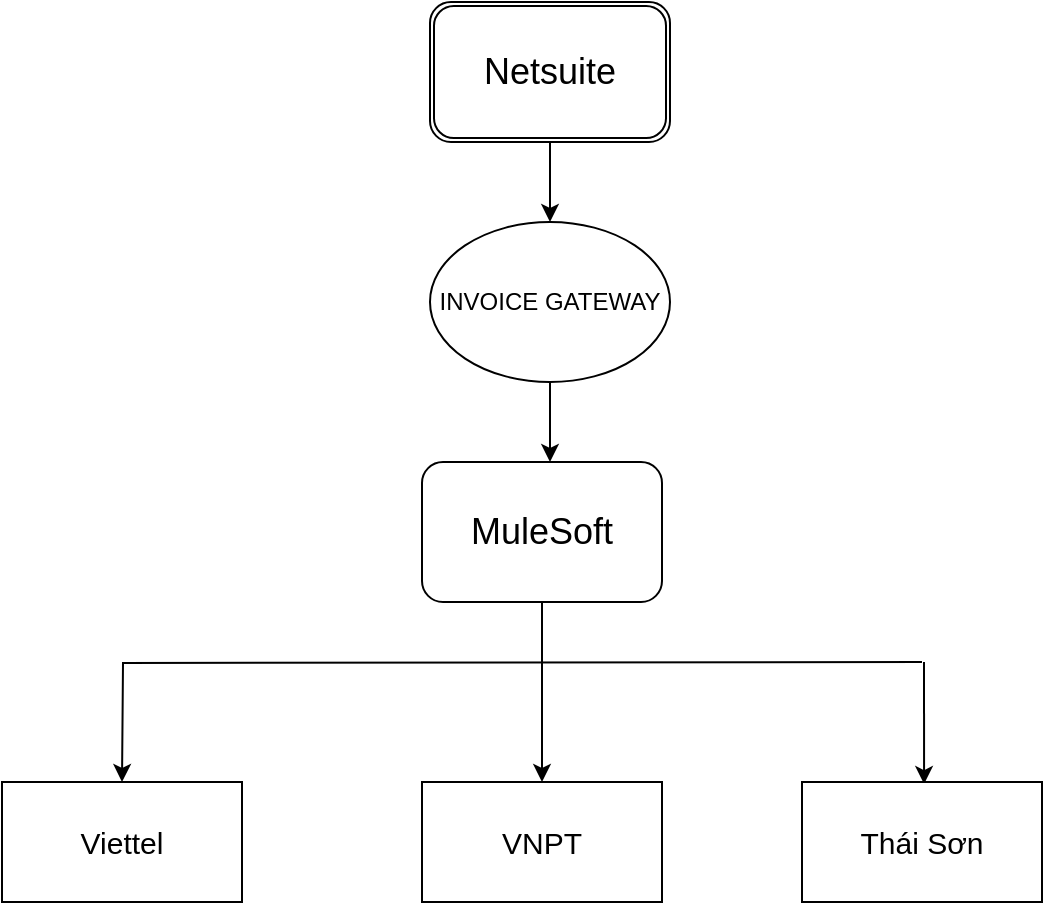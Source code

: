 <mxfile version="13.6.5" type="github">
  <diagram id="C5RBs43oDa-KdzZeNtuy" name="Page-1">
    <mxGraphModel dx="1400" dy="745" grid="1" gridSize="10" guides="1" tooltips="1" connect="1" arrows="1" fold="1" page="1" pageScale="1" pageWidth="827" pageHeight="1169" math="0" shadow="0">
      <root>
        <mxCell id="WIyWlLk6GJQsqaUBKTNV-0" />
        <mxCell id="WIyWlLk6GJQsqaUBKTNV-1" parent="WIyWlLk6GJQsqaUBKTNV-0" />
        <mxCell id="xpJHN3rFhal-VwHxVAyO-34" style="edgeStyle=orthogonalEdgeStyle;rounded=0;orthogonalLoop=1;jettySize=auto;html=1;" edge="1" parent="WIyWlLk6GJQsqaUBKTNV-1" source="xpJHN3rFhal-VwHxVAyO-0" target="xpJHN3rFhal-VwHxVAyO-7">
          <mxGeometry relative="1" as="geometry" />
        </mxCell>
        <mxCell id="xpJHN3rFhal-VwHxVAyO-0" value="&lt;font style=&quot;font-size: 18px&quot;&gt;MuleSoft&lt;/font&gt;" style="rounded=1;whiteSpace=wrap;html=1;" vertex="1" parent="WIyWlLk6GJQsqaUBKTNV-1">
          <mxGeometry x="350" y="240" width="120" height="70" as="geometry" />
        </mxCell>
        <mxCell id="xpJHN3rFhal-VwHxVAyO-33" style="edgeStyle=orthogonalEdgeStyle;rounded=0;orthogonalLoop=1;jettySize=auto;html=1;" edge="1" parent="WIyWlLk6GJQsqaUBKTNV-1" source="xpJHN3rFhal-VwHxVAyO-1">
          <mxGeometry relative="1" as="geometry">
            <mxPoint x="414" y="240" as="targetPoint" />
          </mxGeometry>
        </mxCell>
        <mxCell id="xpJHN3rFhal-VwHxVAyO-1" value="INVOICE GATEWAY" style="ellipse;whiteSpace=wrap;html=1;" vertex="1" parent="WIyWlLk6GJQsqaUBKTNV-1">
          <mxGeometry x="354" y="120" width="120" height="80" as="geometry" />
        </mxCell>
        <mxCell id="xpJHN3rFhal-VwHxVAyO-7" value="&lt;font style=&quot;font-size: 15px&quot;&gt;VNPT&lt;/font&gt;" style="rounded=0;whiteSpace=wrap;html=1;" vertex="1" parent="WIyWlLk6GJQsqaUBKTNV-1">
          <mxGeometry x="350" y="400" width="120" height="60" as="geometry" />
        </mxCell>
        <mxCell id="xpJHN3rFhal-VwHxVAyO-15" style="edgeStyle=orthogonalEdgeStyle;rounded=0;orthogonalLoop=1;jettySize=auto;html=1;entryX=0.592;entryY=0.017;entryDx=0;entryDy=0;entryPerimeter=0;" edge="1" parent="WIyWlLk6GJQsqaUBKTNV-1">
          <mxGeometry relative="1" as="geometry">
            <mxPoint x="601" y="340" as="sourcePoint" />
            <mxPoint x="601.04" y="401.02" as="targetPoint" />
          </mxGeometry>
        </mxCell>
        <mxCell id="xpJHN3rFhal-VwHxVAyO-22" style="edgeStyle=orthogonalEdgeStyle;rounded=0;orthogonalLoop=1;jettySize=auto;html=1;entryX=0.25;entryY=0;entryDx=0;entryDy=0;" edge="1" parent="WIyWlLk6GJQsqaUBKTNV-1">
          <mxGeometry relative="1" as="geometry">
            <mxPoint x="600" y="340" as="sourcePoint" />
            <mxPoint x="200" y="400" as="targetPoint" />
          </mxGeometry>
        </mxCell>
        <mxCell id="xpJHN3rFhal-VwHxVAyO-26" value="&lt;font style=&quot;font-size: 15px&quot;&gt;Viettel&lt;/font&gt;" style="rounded=0;whiteSpace=wrap;html=1;" vertex="1" parent="WIyWlLk6GJQsqaUBKTNV-1">
          <mxGeometry x="140" y="400" width="120" height="60" as="geometry" />
        </mxCell>
        <mxCell id="xpJHN3rFhal-VwHxVAyO-27" value="&lt;font style=&quot;font-size: 15px&quot;&gt;Thái Sơn&lt;/font&gt;" style="rounded=0;whiteSpace=wrap;html=1;" vertex="1" parent="WIyWlLk6GJQsqaUBKTNV-1">
          <mxGeometry x="540" y="400" width="120" height="60" as="geometry" />
        </mxCell>
        <mxCell id="xpJHN3rFhal-VwHxVAyO-30" style="edgeStyle=orthogonalEdgeStyle;rounded=0;orthogonalLoop=1;jettySize=auto;html=1;" edge="1" parent="WIyWlLk6GJQsqaUBKTNV-1" source="xpJHN3rFhal-VwHxVAyO-28">
          <mxGeometry relative="1" as="geometry">
            <mxPoint x="414" y="120" as="targetPoint" />
          </mxGeometry>
        </mxCell>
        <mxCell id="xpJHN3rFhal-VwHxVAyO-28" value="&lt;font style=&quot;font-size: 18px&quot;&gt;Netsuite&lt;/font&gt;" style="shape=ext;double=1;rounded=1;whiteSpace=wrap;html=1;" vertex="1" parent="WIyWlLk6GJQsqaUBKTNV-1">
          <mxGeometry x="354" y="10" width="120" height="70" as="geometry" />
        </mxCell>
      </root>
    </mxGraphModel>
  </diagram>
</mxfile>
